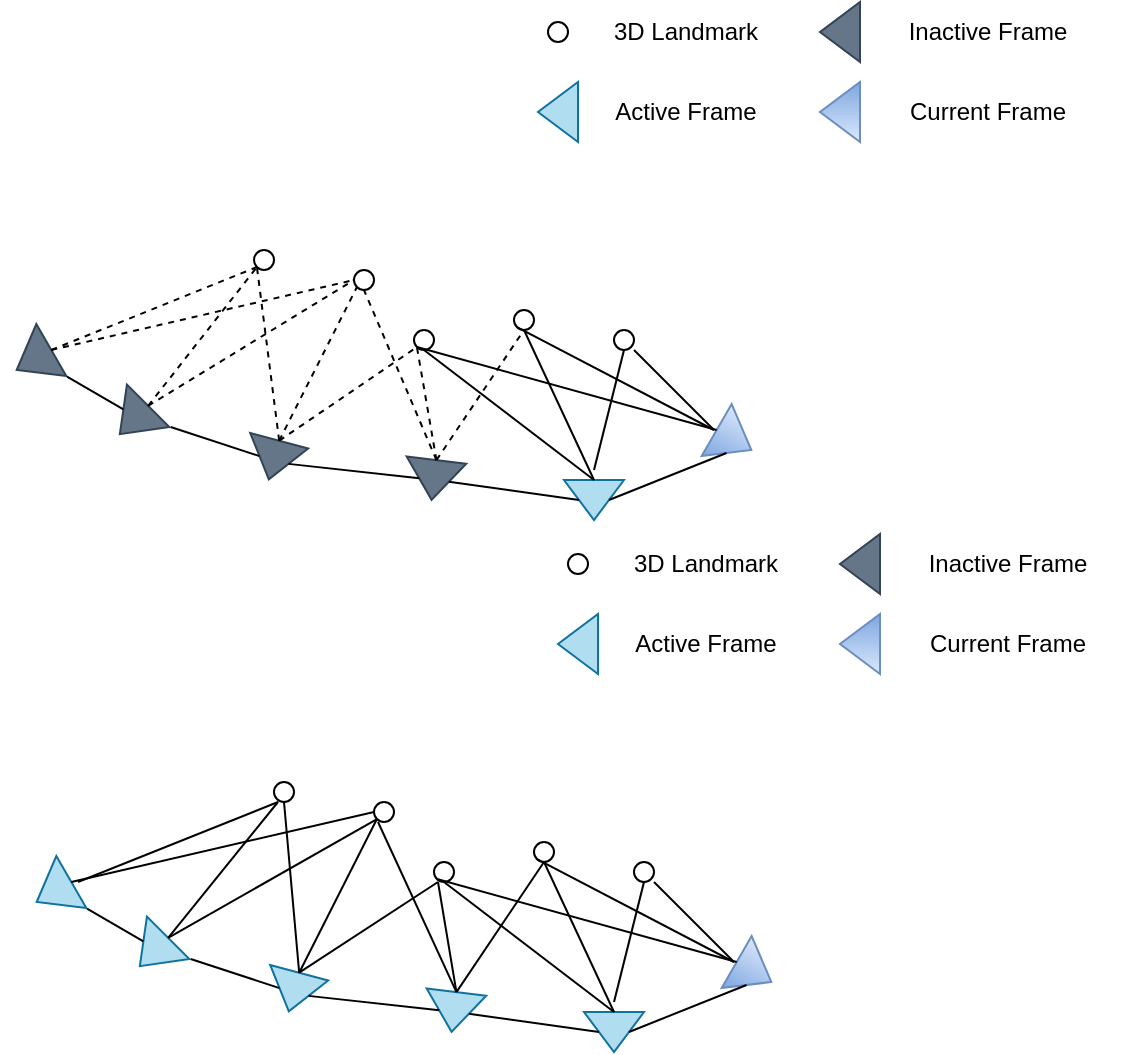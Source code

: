<mxfile version="13.7.7" type="github">
  <diagram id="SWDhKAzrlwYPIVpRB-Yo" name="Page-1">
    <mxGraphModel dx="870" dy="556" grid="1" gridSize="10" guides="1" tooltips="1" connect="1" arrows="1" fold="1" page="1" pageScale="1" pageWidth="1169" pageHeight="827" math="1" shadow="0">
      <root>
        <mxCell id="0" />
        <mxCell id="1" parent="0" />
        <mxCell id="oVsGZRukuudJggM7hN4J-1" value="" style="ellipse;whiteSpace=wrap;html=1;aspect=fixed;" vertex="1" parent="1">
          <mxGeometry x="318" y="234" width="10" height="10" as="geometry" />
        </mxCell>
        <mxCell id="oVsGZRukuudJggM7hN4J-3" value="" style="ellipse;whiteSpace=wrap;html=1;aspect=fixed;" vertex="1" parent="1">
          <mxGeometry x="368" y="244" width="10" height="10" as="geometry" />
        </mxCell>
        <mxCell id="oVsGZRukuudJggM7hN4J-5" value="" style="ellipse;whiteSpace=wrap;html=1;aspect=fixed;" vertex="1" parent="1">
          <mxGeometry x="448" y="264" width="10" height="10" as="geometry" />
        </mxCell>
        <mxCell id="oVsGZRukuudJggM7hN4J-6" value="" style="triangle;whiteSpace=wrap;html=1;rotation=-210;fillColor=#647687;strokeColor=#314354;fontColor=#ffffff;" vertex="1" parent="1">
          <mxGeometry x="198" y="274" width="20" height="30" as="geometry" />
        </mxCell>
        <mxCell id="oVsGZRukuudJggM7hN4J-8" value="" style="triangle;whiteSpace=wrap;html=1;rotation=135;fillColor=#647687;strokeColor=#314354;fontColor=#ffffff;" vertex="1" parent="1">
          <mxGeometry x="248" y="304" width="20" height="30" as="geometry" />
        </mxCell>
        <mxCell id="oVsGZRukuudJggM7hN4J-9" value="" style="triangle;whiteSpace=wrap;html=1;rotation=105;fillColor=#647687;strokeColor=#314354;fontColor=#ffffff;" vertex="1" parent="1">
          <mxGeometry x="318" y="324" width="20" height="30" as="geometry" />
        </mxCell>
        <mxCell id="oVsGZRukuudJggM7hN4J-10" value="" style="triangle;whiteSpace=wrap;html=1;rotation=97;fillColor=#647687;strokeColor=#314354;fontColor=#ffffff;" vertex="1" parent="1">
          <mxGeometry x="398" y="334" width="20" height="30" as="geometry" />
        </mxCell>
        <mxCell id="oVsGZRukuudJggM7hN4J-11" value="" style="triangle;whiteSpace=wrap;html=1;rotation=90;fillColor=#b1ddf0;strokeColor=#10739e;" vertex="1" parent="1">
          <mxGeometry x="478" y="344" width="20" height="30" as="geometry" />
        </mxCell>
        <mxCell id="oVsGZRukuudJggM7hN4J-12" value="" style="triangle;whiteSpace=wrap;html=1;rotation=30;gradientColor=#7ea6e0;fillColor=#dae8fc;strokeColor=#6c8ebf;" vertex="1" parent="1">
          <mxGeometry x="548" y="314" width="20" height="30" as="geometry" />
        </mxCell>
        <mxCell id="oVsGZRukuudJggM7hN4J-15" value="" style="ellipse;whiteSpace=wrap;html=1;aspect=fixed;" vertex="1" parent="1">
          <mxGeometry x="398" y="274" width="10" height="10" as="geometry" />
        </mxCell>
        <mxCell id="oVsGZRukuudJggM7hN4J-16" value="" style="ellipse;whiteSpace=wrap;html=1;aspect=fixed;" vertex="1" parent="1">
          <mxGeometry x="498" y="274" width="10" height="10" as="geometry" />
        </mxCell>
        <mxCell id="oVsGZRukuudJggM7hN4J-17" value="" style="endArrow=none;dashed=1;html=1;exitX=0;exitY=0.5;exitDx=0;exitDy=0;entryX=0;entryY=1;entryDx=0;entryDy=0;" edge="1" parent="1" source="oVsGZRukuudJggM7hN4J-6" target="oVsGZRukuudJggM7hN4J-1">
          <mxGeometry width="50" height="50" relative="1" as="geometry">
            <mxPoint x="288" y="314" as="sourcePoint" />
            <mxPoint x="338" y="264" as="targetPoint" />
          </mxGeometry>
        </mxCell>
        <mxCell id="oVsGZRukuudJggM7hN4J-18" value="" style="endArrow=none;dashed=1;html=1;exitX=0;exitY=0.5;exitDx=0;exitDy=0;entryX=0;entryY=0.5;entryDx=0;entryDy=0;" edge="1" parent="1" source="oVsGZRukuudJggM7hN4J-6" target="oVsGZRukuudJggM7hN4J-3">
          <mxGeometry width="50" height="50" relative="1" as="geometry">
            <mxPoint x="308" y="314" as="sourcePoint" />
            <mxPoint x="358" y="264" as="targetPoint" />
          </mxGeometry>
        </mxCell>
        <mxCell id="oVsGZRukuudJggM7hN4J-19" value="" style="endArrow=none;dashed=1;html=1;exitX=0;exitY=0.5;exitDx=0;exitDy=0;entryX=0;entryY=1;entryDx=0;entryDy=0;" edge="1" parent="1" source="oVsGZRukuudJggM7hN4J-8" target="oVsGZRukuudJggM7hN4J-1">
          <mxGeometry width="50" height="50" relative="1" as="geometry">
            <mxPoint x="308" y="314" as="sourcePoint" />
            <mxPoint x="358" y="264" as="targetPoint" />
          </mxGeometry>
        </mxCell>
        <mxCell id="oVsGZRukuudJggM7hN4J-20" value="" style="endArrow=none;dashed=1;html=1;exitX=0;exitY=0.5;exitDx=0;exitDy=0;entryX=0;entryY=0.5;entryDx=0;entryDy=0;" edge="1" parent="1" source="oVsGZRukuudJggM7hN4J-8" target="oVsGZRukuudJggM7hN4J-3">
          <mxGeometry width="50" height="50" relative="1" as="geometry">
            <mxPoint x="308" y="314" as="sourcePoint" />
            <mxPoint x="358" y="264" as="targetPoint" />
          </mxGeometry>
        </mxCell>
        <mxCell id="oVsGZRukuudJggM7hN4J-21" value="" style="endArrow=none;html=1;exitX=-0.006;exitY=-0.016;exitDx=0;exitDy=0;exitPerimeter=0;entryX=0.5;entryY=1;entryDx=0;entryDy=0;" edge="1" parent="1" source="oVsGZRukuudJggM7hN4J-6" target="oVsGZRukuudJggM7hN4J-8">
          <mxGeometry width="50" height="50" relative="1" as="geometry">
            <mxPoint x="308" y="314" as="sourcePoint" />
            <mxPoint x="358" y="264" as="targetPoint" />
          </mxGeometry>
        </mxCell>
        <mxCell id="oVsGZRukuudJggM7hN4J-22" value="" style="endArrow=none;html=1;exitX=-0.024;exitY=-0.015;exitDx=0;exitDy=0;exitPerimeter=0;entryX=0.5;entryY=1;entryDx=0;entryDy=0;" edge="1" parent="1" source="oVsGZRukuudJggM7hN4J-8" target="oVsGZRukuudJggM7hN4J-9">
          <mxGeometry width="50" height="50" relative="1" as="geometry">
            <mxPoint x="308" y="314" as="sourcePoint" />
            <mxPoint x="358" y="264" as="targetPoint" />
          </mxGeometry>
        </mxCell>
        <mxCell id="oVsGZRukuudJggM7hN4J-23" value="" style="endArrow=none;html=1;exitX=0.5;exitY=0;exitDx=0;exitDy=0;" edge="1" parent="1" source="oVsGZRukuudJggM7hN4J-9" target="oVsGZRukuudJggM7hN4J-10">
          <mxGeometry width="50" height="50" relative="1" as="geometry">
            <mxPoint x="308" y="314" as="sourcePoint" />
            <mxPoint x="358" y="264" as="targetPoint" />
          </mxGeometry>
        </mxCell>
        <mxCell id="oVsGZRukuudJggM7hN4J-24" value="" style="endArrow=none;html=1;exitX=0.5;exitY=0;exitDx=0;exitDy=0;entryX=0.5;entryY=1;entryDx=0;entryDy=0;" edge="1" parent="1" source="oVsGZRukuudJggM7hN4J-10" target="oVsGZRukuudJggM7hN4J-11">
          <mxGeometry width="50" height="50" relative="1" as="geometry">
            <mxPoint x="308" y="314" as="sourcePoint" />
            <mxPoint x="468" y="359" as="targetPoint" />
          </mxGeometry>
        </mxCell>
        <mxCell id="oVsGZRukuudJggM7hN4J-25" value="" style="endArrow=none;html=1;exitX=0.5;exitY=0;exitDx=0;exitDy=0;entryX=0.5;entryY=1;entryDx=0;entryDy=0;" edge="1" parent="1" source="oVsGZRukuudJggM7hN4J-11" target="oVsGZRukuudJggM7hN4J-12">
          <mxGeometry width="50" height="50" relative="1" as="geometry">
            <mxPoint x="538" y="324" as="sourcePoint" />
            <mxPoint x="588" y="274" as="targetPoint" />
          </mxGeometry>
        </mxCell>
        <mxCell id="oVsGZRukuudJggM7hN4J-30" value="" style="endArrow=none;dashed=1;html=1;exitX=0;exitY=0.5;exitDx=0;exitDy=0;entryX=0;entryY=1;entryDx=0;entryDy=0;" edge="1" parent="1" source="oVsGZRukuudJggM7hN4J-9" target="oVsGZRukuudJggM7hN4J-1">
          <mxGeometry width="50" height="50" relative="1" as="geometry">
            <mxPoint x="368" y="344" as="sourcePoint" />
            <mxPoint x="418" y="294" as="targetPoint" />
          </mxGeometry>
        </mxCell>
        <mxCell id="oVsGZRukuudJggM7hN4J-31" value="" style="endArrow=none;dashed=1;html=1;exitX=0;exitY=0.5;exitDx=0;exitDy=0;entryX=0;entryY=1;entryDx=0;entryDy=0;" edge="1" parent="1" source="oVsGZRukuudJggM7hN4J-9" target="oVsGZRukuudJggM7hN4J-3">
          <mxGeometry width="50" height="50" relative="1" as="geometry">
            <mxPoint x="368" y="344" as="sourcePoint" />
            <mxPoint x="418" y="294" as="targetPoint" />
          </mxGeometry>
        </mxCell>
        <mxCell id="oVsGZRukuudJggM7hN4J-32" value="" style="endArrow=none;dashed=1;html=1;exitX=0;exitY=0.5;exitDx=0;exitDy=0;entryX=0;entryY=1;entryDx=0;entryDy=0;" edge="1" parent="1" source="oVsGZRukuudJggM7hN4J-9" target="oVsGZRukuudJggM7hN4J-15">
          <mxGeometry width="50" height="50" relative="1" as="geometry">
            <mxPoint x="368" y="344" as="sourcePoint" />
            <mxPoint x="418" y="294" as="targetPoint" />
          </mxGeometry>
        </mxCell>
        <mxCell id="oVsGZRukuudJggM7hN4J-34" value="" style="endArrow=none;dashed=1;html=1;exitX=0;exitY=0.5;exitDx=0;exitDy=0;entryX=0.5;entryY=1;entryDx=0;entryDy=0;" edge="1" parent="1" source="oVsGZRukuudJggM7hN4J-10" target="oVsGZRukuudJggM7hN4J-3">
          <mxGeometry width="50" height="50" relative="1" as="geometry">
            <mxPoint x="418" y="344" as="sourcePoint" />
            <mxPoint x="468" y="294" as="targetPoint" />
          </mxGeometry>
        </mxCell>
        <mxCell id="oVsGZRukuudJggM7hN4J-35" value="" style="endArrow=none;dashed=1;html=1;exitX=0;exitY=0.5;exitDx=0;exitDy=0;entryX=0;entryY=1;entryDx=0;entryDy=0;" edge="1" parent="1" source="oVsGZRukuudJggM7hN4J-10" target="oVsGZRukuudJggM7hN4J-15">
          <mxGeometry width="50" height="50" relative="1" as="geometry">
            <mxPoint x="418" y="344" as="sourcePoint" />
            <mxPoint x="468" y="294" as="targetPoint" />
          </mxGeometry>
        </mxCell>
        <mxCell id="oVsGZRukuudJggM7hN4J-36" value="" style="endArrow=none;dashed=1;html=1;exitX=0;exitY=0.5;exitDx=0;exitDy=0;entryX=0.5;entryY=1;entryDx=0;entryDy=0;" edge="1" parent="1" source="oVsGZRukuudJggM7hN4J-10" target="oVsGZRukuudJggM7hN4J-5">
          <mxGeometry width="50" height="50" relative="1" as="geometry">
            <mxPoint x="418" y="344" as="sourcePoint" />
            <mxPoint x="468" y="294" as="targetPoint" />
          </mxGeometry>
        </mxCell>
        <mxCell id="oVsGZRukuudJggM7hN4J-37" value="" style="endArrow=none;html=1;exitX=0;exitY=0.5;exitDx=0;exitDy=0;entryX=0.5;entryY=1;entryDx=0;entryDy=0;" edge="1" parent="1" source="oVsGZRukuudJggM7hN4J-11" target="oVsGZRukuudJggM7hN4J-15">
          <mxGeometry width="50" height="50" relative="1" as="geometry">
            <mxPoint x="418" y="344" as="sourcePoint" />
            <mxPoint x="468" y="294" as="targetPoint" />
          </mxGeometry>
        </mxCell>
        <mxCell id="oVsGZRukuudJggM7hN4J-38" value="" style="endArrow=none;html=1;entryX=0.5;entryY=1;entryDx=0;entryDy=0;exitX=0;exitY=0.5;exitDx=0;exitDy=0;" edge="1" parent="1" source="oVsGZRukuudJggM7hN4J-11" target="oVsGZRukuudJggM7hN4J-5">
          <mxGeometry width="50" height="50" relative="1" as="geometry">
            <mxPoint x="488" y="344" as="sourcePoint" />
            <mxPoint x="468" y="294" as="targetPoint" />
          </mxGeometry>
        </mxCell>
        <mxCell id="oVsGZRukuudJggM7hN4J-40" value="" style="endArrow=none;html=1;entryX=0.5;entryY=1;entryDx=0;entryDy=0;" edge="1" parent="1" target="oVsGZRukuudJggM7hN4J-16">
          <mxGeometry width="50" height="50" relative="1" as="geometry">
            <mxPoint x="488" y="344" as="sourcePoint" />
            <mxPoint x="468" y="294" as="targetPoint" />
          </mxGeometry>
        </mxCell>
        <mxCell id="oVsGZRukuudJggM7hN4J-41" value="" style="endArrow=none;html=1;" edge="1" parent="1">
          <mxGeometry width="50" height="50" relative="1" as="geometry">
            <mxPoint x="548" y="324" as="sourcePoint" />
            <mxPoint x="508" y="284" as="targetPoint" />
          </mxGeometry>
        </mxCell>
        <mxCell id="oVsGZRukuudJggM7hN4J-42" value="" style="endArrow=none;html=1;entryX=0;entryY=1;entryDx=0;entryDy=0;" edge="1" parent="1" target="oVsGZRukuudJggM7hN4J-5">
          <mxGeometry width="50" height="50" relative="1" as="geometry">
            <mxPoint x="548" y="324" as="sourcePoint" />
            <mxPoint x="458" y="274" as="targetPoint" />
          </mxGeometry>
        </mxCell>
        <mxCell id="oVsGZRukuudJggM7hN4J-43" value="" style="endArrow=none;html=1;exitX=0;exitY=0.5;exitDx=0;exitDy=0;entryX=0;entryY=1;entryDx=0;entryDy=0;" edge="1" parent="1" source="oVsGZRukuudJggM7hN4J-12" target="oVsGZRukuudJggM7hN4J-15">
          <mxGeometry width="50" height="50" relative="1" as="geometry">
            <mxPoint x="418" y="344" as="sourcePoint" />
            <mxPoint x="408" y="284" as="targetPoint" />
          </mxGeometry>
        </mxCell>
        <mxCell id="oVsGZRukuudJggM7hN4J-44" value="" style="ellipse;whiteSpace=wrap;html=1;aspect=fixed;" vertex="1" parent="1">
          <mxGeometry x="465" y="120" width="10" height="10" as="geometry" />
        </mxCell>
        <mxCell id="oVsGZRukuudJggM7hN4J-45" value="" style="triangle;whiteSpace=wrap;html=1;rotation=-180;fillColor=#b1ddf0;strokeColor=#10739e;" vertex="1" parent="1">
          <mxGeometry x="460" y="150" width="20" height="30" as="geometry" />
        </mxCell>
        <mxCell id="oVsGZRukuudJggM7hN4J-46" value="" style="triangle;whiteSpace=wrap;html=1;rotation=-180;fillColor=#647687;strokeColor=#314354;fontColor=#ffffff;" vertex="1" parent="1">
          <mxGeometry x="601" y="110" width="20" height="30" as="geometry" />
        </mxCell>
        <mxCell id="oVsGZRukuudJggM7hN4J-47" value="" style="triangle;whiteSpace=wrap;html=1;rotation=-180;fillColor=#dae8fc;strokeColor=#6c8ebf;gradientColor=#7ea6e0;" vertex="1" parent="1">
          <mxGeometry x="601" y="150" width="20" height="30" as="geometry" />
        </mxCell>
        <mxCell id="oVsGZRukuudJggM7hN4J-48" value="3D Landmark" style="text;html=1;strokeColor=none;fillColor=none;align=center;verticalAlign=middle;whiteSpace=wrap;rounded=0;" vertex="1" parent="1">
          <mxGeometry x="483" y="115" width="102" height="20" as="geometry" />
        </mxCell>
        <mxCell id="oVsGZRukuudJggM7hN4J-49" value="Active Frame" style="text;html=1;strokeColor=none;fillColor=none;align=center;verticalAlign=middle;whiteSpace=wrap;rounded=0;" vertex="1" parent="1">
          <mxGeometry x="483" y="155" width="102" height="20" as="geometry" />
        </mxCell>
        <mxCell id="oVsGZRukuudJggM7hN4J-50" value="Current Frame" style="text;html=1;strokeColor=none;fillColor=none;align=center;verticalAlign=middle;whiteSpace=wrap;rounded=0;" vertex="1" parent="1">
          <mxGeometry x="625" y="155" width="120" height="20" as="geometry" />
        </mxCell>
        <mxCell id="oVsGZRukuudJggM7hN4J-51" value="Inactive Frame" style="text;html=1;strokeColor=none;fillColor=none;align=center;verticalAlign=middle;whiteSpace=wrap;rounded=0;" vertex="1" parent="1">
          <mxGeometry x="625" y="115" width="120" height="20" as="geometry" />
        </mxCell>
        <mxCell id="oVsGZRukuudJggM7hN4J-52" value="" style="ellipse;whiteSpace=wrap;html=1;aspect=fixed;" vertex="1" parent="1">
          <mxGeometry x="328" y="500" width="10" height="10" as="geometry" />
        </mxCell>
        <mxCell id="oVsGZRukuudJggM7hN4J-53" value="" style="ellipse;whiteSpace=wrap;html=1;aspect=fixed;" vertex="1" parent="1">
          <mxGeometry x="378" y="510" width="10" height="10" as="geometry" />
        </mxCell>
        <mxCell id="oVsGZRukuudJggM7hN4J-54" value="" style="ellipse;whiteSpace=wrap;html=1;aspect=fixed;" vertex="1" parent="1">
          <mxGeometry x="458" y="530" width="10" height="10" as="geometry" />
        </mxCell>
        <mxCell id="oVsGZRukuudJggM7hN4J-55" value="" style="triangle;whiteSpace=wrap;html=1;rotation=-210;fillColor=#b1ddf0;strokeColor=#10739e;" vertex="1" parent="1">
          <mxGeometry x="208" y="540" width="20" height="30" as="geometry" />
        </mxCell>
        <mxCell id="oVsGZRukuudJggM7hN4J-56" value="" style="triangle;whiteSpace=wrap;html=1;rotation=135;fillColor=#b1ddf0;strokeColor=#10739e;" vertex="1" parent="1">
          <mxGeometry x="258" y="570" width="20" height="30" as="geometry" />
        </mxCell>
        <mxCell id="oVsGZRukuudJggM7hN4J-57" value="" style="triangle;whiteSpace=wrap;html=1;rotation=105;fillColor=#b1ddf0;strokeColor=#10739e;" vertex="1" parent="1">
          <mxGeometry x="328" y="590" width="20" height="30" as="geometry" />
        </mxCell>
        <mxCell id="oVsGZRukuudJggM7hN4J-58" value="" style="triangle;whiteSpace=wrap;html=1;rotation=97;fillColor=#b1ddf0;strokeColor=#10739e;" vertex="1" parent="1">
          <mxGeometry x="408" y="600" width="20" height="30" as="geometry" />
        </mxCell>
        <mxCell id="oVsGZRukuudJggM7hN4J-59" value="" style="triangle;whiteSpace=wrap;html=1;rotation=90;fillColor=#b1ddf0;strokeColor=#10739e;" vertex="1" parent="1">
          <mxGeometry x="488" y="610" width="20" height="30" as="geometry" />
        </mxCell>
        <mxCell id="oVsGZRukuudJggM7hN4J-60" value="" style="triangle;whiteSpace=wrap;html=1;rotation=30;gradientColor=#7ea6e0;fillColor=#dae8fc;strokeColor=#6c8ebf;" vertex="1" parent="1">
          <mxGeometry x="558" y="580" width="20" height="30" as="geometry" />
        </mxCell>
        <mxCell id="oVsGZRukuudJggM7hN4J-61" value="" style="ellipse;whiteSpace=wrap;html=1;aspect=fixed;" vertex="1" parent="1">
          <mxGeometry x="408" y="540" width="10" height="10" as="geometry" />
        </mxCell>
        <mxCell id="oVsGZRukuudJggM7hN4J-62" value="" style="ellipse;whiteSpace=wrap;html=1;aspect=fixed;" vertex="1" parent="1">
          <mxGeometry x="508" y="540" width="10" height="10" as="geometry" />
        </mxCell>
        <mxCell id="oVsGZRukuudJggM7hN4J-67" value="" style="endArrow=none;html=1;exitX=-0.006;exitY=-0.016;exitDx=0;exitDy=0;exitPerimeter=0;entryX=0.5;entryY=1;entryDx=0;entryDy=0;" edge="1" parent="1" source="oVsGZRukuudJggM7hN4J-55" target="oVsGZRukuudJggM7hN4J-56">
          <mxGeometry width="50" height="50" relative="1" as="geometry">
            <mxPoint x="318" y="580" as="sourcePoint" />
            <mxPoint x="368" y="530" as="targetPoint" />
          </mxGeometry>
        </mxCell>
        <mxCell id="oVsGZRukuudJggM7hN4J-68" value="" style="endArrow=none;html=1;exitX=-0.024;exitY=-0.015;exitDx=0;exitDy=0;exitPerimeter=0;entryX=0.5;entryY=1;entryDx=0;entryDy=0;" edge="1" parent="1" source="oVsGZRukuudJggM7hN4J-56" target="oVsGZRukuudJggM7hN4J-57">
          <mxGeometry width="50" height="50" relative="1" as="geometry">
            <mxPoint x="318" y="580" as="sourcePoint" />
            <mxPoint x="368" y="530" as="targetPoint" />
          </mxGeometry>
        </mxCell>
        <mxCell id="oVsGZRukuudJggM7hN4J-69" value="" style="endArrow=none;html=1;exitX=0.5;exitY=0;exitDx=0;exitDy=0;" edge="1" parent="1" source="oVsGZRukuudJggM7hN4J-57" target="oVsGZRukuudJggM7hN4J-58">
          <mxGeometry width="50" height="50" relative="1" as="geometry">
            <mxPoint x="318" y="580" as="sourcePoint" />
            <mxPoint x="368" y="530" as="targetPoint" />
          </mxGeometry>
        </mxCell>
        <mxCell id="oVsGZRukuudJggM7hN4J-70" value="" style="endArrow=none;html=1;exitX=0.5;exitY=0;exitDx=0;exitDy=0;entryX=0.5;entryY=1;entryDx=0;entryDy=0;" edge="1" parent="1" source="oVsGZRukuudJggM7hN4J-58" target="oVsGZRukuudJggM7hN4J-59">
          <mxGeometry width="50" height="50" relative="1" as="geometry">
            <mxPoint x="318" y="580" as="sourcePoint" />
            <mxPoint x="478" y="625" as="targetPoint" />
          </mxGeometry>
        </mxCell>
        <mxCell id="oVsGZRukuudJggM7hN4J-71" value="" style="endArrow=none;html=1;exitX=0.5;exitY=0;exitDx=0;exitDy=0;entryX=0.5;entryY=1;entryDx=0;entryDy=0;" edge="1" parent="1" source="oVsGZRukuudJggM7hN4J-59" target="oVsGZRukuudJggM7hN4J-60">
          <mxGeometry width="50" height="50" relative="1" as="geometry">
            <mxPoint x="548" y="590" as="sourcePoint" />
            <mxPoint x="598" y="540" as="targetPoint" />
          </mxGeometry>
        </mxCell>
        <mxCell id="oVsGZRukuudJggM7hN4J-78" value="" style="endArrow=none;html=1;exitX=0;exitY=0.5;exitDx=0;exitDy=0;entryX=0.5;entryY=1;entryDx=0;entryDy=0;" edge="1" parent="1" source="oVsGZRukuudJggM7hN4J-59" target="oVsGZRukuudJggM7hN4J-61">
          <mxGeometry width="50" height="50" relative="1" as="geometry">
            <mxPoint x="428" y="610" as="sourcePoint" />
            <mxPoint x="478" y="560" as="targetPoint" />
          </mxGeometry>
        </mxCell>
        <mxCell id="oVsGZRukuudJggM7hN4J-79" value="" style="endArrow=none;html=1;entryX=0.5;entryY=1;entryDx=0;entryDy=0;exitX=0;exitY=0.5;exitDx=0;exitDy=0;" edge="1" parent="1" source="oVsGZRukuudJggM7hN4J-59" target="oVsGZRukuudJggM7hN4J-54">
          <mxGeometry width="50" height="50" relative="1" as="geometry">
            <mxPoint x="498" y="610" as="sourcePoint" />
            <mxPoint x="478" y="560" as="targetPoint" />
          </mxGeometry>
        </mxCell>
        <mxCell id="oVsGZRukuudJggM7hN4J-80" value="" style="endArrow=none;html=1;entryX=0.5;entryY=1;entryDx=0;entryDy=0;" edge="1" parent="1" target="oVsGZRukuudJggM7hN4J-62">
          <mxGeometry width="50" height="50" relative="1" as="geometry">
            <mxPoint x="498" y="610.0" as="sourcePoint" />
            <mxPoint x="478" y="560" as="targetPoint" />
          </mxGeometry>
        </mxCell>
        <mxCell id="oVsGZRukuudJggM7hN4J-81" value="" style="endArrow=none;html=1;" edge="1" parent="1">
          <mxGeometry width="50" height="50" relative="1" as="geometry">
            <mxPoint x="558" y="590.0" as="sourcePoint" />
            <mxPoint x="518" y="550" as="targetPoint" />
          </mxGeometry>
        </mxCell>
        <mxCell id="oVsGZRukuudJggM7hN4J-82" value="" style="endArrow=none;html=1;entryX=0;entryY=1;entryDx=0;entryDy=0;" edge="1" parent="1" target="oVsGZRukuudJggM7hN4J-54">
          <mxGeometry width="50" height="50" relative="1" as="geometry">
            <mxPoint x="558" y="590.0" as="sourcePoint" />
            <mxPoint x="468" y="540" as="targetPoint" />
          </mxGeometry>
        </mxCell>
        <mxCell id="oVsGZRukuudJggM7hN4J-83" value="" style="endArrow=none;html=1;exitX=0;exitY=0.5;exitDx=0;exitDy=0;entryX=0;entryY=1;entryDx=0;entryDy=0;" edge="1" parent="1" source="oVsGZRukuudJggM7hN4J-60" target="oVsGZRukuudJggM7hN4J-61">
          <mxGeometry width="50" height="50" relative="1" as="geometry">
            <mxPoint x="428" y="610" as="sourcePoint" />
            <mxPoint x="418" y="550" as="targetPoint" />
          </mxGeometry>
        </mxCell>
        <mxCell id="oVsGZRukuudJggM7hN4J-84" value="" style="ellipse;whiteSpace=wrap;html=1;aspect=fixed;" vertex="1" parent="1">
          <mxGeometry x="475" y="386" width="10" height="10" as="geometry" />
        </mxCell>
        <mxCell id="oVsGZRukuudJggM7hN4J-85" value="" style="triangle;whiteSpace=wrap;html=1;rotation=-180;fillColor=#b1ddf0;strokeColor=#10739e;" vertex="1" parent="1">
          <mxGeometry x="470" y="416" width="20" height="30" as="geometry" />
        </mxCell>
        <mxCell id="oVsGZRukuudJggM7hN4J-86" value="" style="triangle;whiteSpace=wrap;html=1;rotation=-180;fillColor=#647687;strokeColor=#314354;fontColor=#ffffff;" vertex="1" parent="1">
          <mxGeometry x="611" y="376" width="20" height="30" as="geometry" />
        </mxCell>
        <mxCell id="oVsGZRukuudJggM7hN4J-87" value="" style="triangle;whiteSpace=wrap;html=1;rotation=-180;fillColor=#dae8fc;strokeColor=#6c8ebf;gradientColor=#7ea6e0;" vertex="1" parent="1">
          <mxGeometry x="611" y="416" width="20" height="30" as="geometry" />
        </mxCell>
        <mxCell id="oVsGZRukuudJggM7hN4J-88" value="3D Landmark" style="text;html=1;strokeColor=none;fillColor=none;align=center;verticalAlign=middle;whiteSpace=wrap;rounded=0;" vertex="1" parent="1">
          <mxGeometry x="493" y="381" width="102" height="20" as="geometry" />
        </mxCell>
        <mxCell id="oVsGZRukuudJggM7hN4J-89" value="Active Frame" style="text;html=1;strokeColor=none;fillColor=none;align=center;verticalAlign=middle;whiteSpace=wrap;rounded=0;" vertex="1" parent="1">
          <mxGeometry x="493" y="421" width="102" height="20" as="geometry" />
        </mxCell>
        <mxCell id="oVsGZRukuudJggM7hN4J-90" value="Current Frame" style="text;html=1;strokeColor=none;fillColor=none;align=center;verticalAlign=middle;whiteSpace=wrap;rounded=0;" vertex="1" parent="1">
          <mxGeometry x="635" y="421" width="120" height="20" as="geometry" />
        </mxCell>
        <mxCell id="oVsGZRukuudJggM7hN4J-91" value="Inactive Frame" style="text;html=1;strokeColor=none;fillColor=none;align=center;verticalAlign=middle;whiteSpace=wrap;rounded=0;" vertex="1" parent="1">
          <mxGeometry x="635" y="381" width="120" height="20" as="geometry" />
        </mxCell>
        <mxCell id="oVsGZRukuudJggM7hN4J-92" value="" style="endArrow=none;html=1;exitX=0;exitY=0.5;exitDx=0;exitDy=0;" edge="1" parent="1" source="oVsGZRukuudJggM7hN4J-56">
          <mxGeometry width="50" height="50" relative="1" as="geometry">
            <mxPoint x="450" y="470" as="sourcePoint" />
            <mxPoint x="330" y="510" as="targetPoint" />
          </mxGeometry>
        </mxCell>
        <mxCell id="oVsGZRukuudJggM7hN4J-94" value="" style="endArrow=none;html=1;" edge="1" parent="1">
          <mxGeometry width="50" height="50" relative="1" as="geometry">
            <mxPoint x="230" y="550" as="sourcePoint" />
            <mxPoint x="330" y="510" as="targetPoint" />
          </mxGeometry>
        </mxCell>
        <mxCell id="oVsGZRukuudJggM7hN4J-95" value="" style="endArrow=none;html=1;exitX=0;exitY=0.5;exitDx=0;exitDy=0;entryX=0;entryY=0.5;entryDx=0;entryDy=0;" edge="1" parent="1" source="oVsGZRukuudJggM7hN4J-55" target="oVsGZRukuudJggM7hN4J-53">
          <mxGeometry width="50" height="50" relative="1" as="geometry">
            <mxPoint x="450" y="470" as="sourcePoint" />
            <mxPoint x="380" y="520" as="targetPoint" />
          </mxGeometry>
        </mxCell>
        <mxCell id="oVsGZRukuudJggM7hN4J-96" value="" style="endArrow=none;html=1;exitX=0;exitY=0.5;exitDx=0;exitDy=0;entryX=0;entryY=1;entryDx=0;entryDy=0;" edge="1" parent="1" source="oVsGZRukuudJggM7hN4J-56" target="oVsGZRukuudJggM7hN4J-53">
          <mxGeometry width="50" height="50" relative="1" as="geometry">
            <mxPoint x="450" y="470" as="sourcePoint" />
            <mxPoint x="500" y="420" as="targetPoint" />
          </mxGeometry>
        </mxCell>
        <mxCell id="oVsGZRukuudJggM7hN4J-97" value="" style="endArrow=none;html=1;exitX=0;exitY=0.5;exitDx=0;exitDy=0;entryX=0.5;entryY=1;entryDx=0;entryDy=0;" edge="1" parent="1" source="oVsGZRukuudJggM7hN4J-57" target="oVsGZRukuudJggM7hN4J-52">
          <mxGeometry width="50" height="50" relative="1" as="geometry">
            <mxPoint x="450" y="470" as="sourcePoint" />
            <mxPoint x="500" y="420" as="targetPoint" />
          </mxGeometry>
        </mxCell>
        <mxCell id="oVsGZRukuudJggM7hN4J-98" value="" style="endArrow=none;html=1;exitX=0;exitY=0.5;exitDx=0;exitDy=0;entryX=0;entryY=1;entryDx=0;entryDy=0;" edge="1" parent="1" source="oVsGZRukuudJggM7hN4J-57" target="oVsGZRukuudJggM7hN4J-53">
          <mxGeometry width="50" height="50" relative="1" as="geometry">
            <mxPoint x="450" y="470" as="sourcePoint" />
            <mxPoint x="500" y="420" as="targetPoint" />
          </mxGeometry>
        </mxCell>
        <mxCell id="oVsGZRukuudJggM7hN4J-99" value="" style="endArrow=none;html=1;exitX=0;exitY=0.5;exitDx=0;exitDy=0;" edge="1" parent="1" source="oVsGZRukuudJggM7hN4J-57">
          <mxGeometry width="50" height="50" relative="1" as="geometry">
            <mxPoint x="340" y="590" as="sourcePoint" />
            <mxPoint x="410" y="550" as="targetPoint" />
          </mxGeometry>
        </mxCell>
        <mxCell id="oVsGZRukuudJggM7hN4J-100" value="" style="endArrow=none;html=1;entryX=0;entryY=0.5;entryDx=0;entryDy=0;" edge="1" parent="1" target="oVsGZRukuudJggM7hN4J-58">
          <mxGeometry width="50" height="50" relative="1" as="geometry">
            <mxPoint x="380" y="520" as="sourcePoint" />
            <mxPoint x="500" y="420" as="targetPoint" />
          </mxGeometry>
        </mxCell>
        <mxCell id="oVsGZRukuudJggM7hN4J-101" value="" style="endArrow=none;html=1;exitX=0;exitY=0.5;exitDx=0;exitDy=0;" edge="1" parent="1" source="oVsGZRukuudJggM7hN4J-58">
          <mxGeometry width="50" height="50" relative="1" as="geometry">
            <mxPoint x="450" y="470" as="sourcePoint" />
            <mxPoint x="410" y="550" as="targetPoint" />
          </mxGeometry>
        </mxCell>
        <mxCell id="oVsGZRukuudJggM7hN4J-102" value="" style="endArrow=none;html=1;exitX=0;exitY=0.5;exitDx=0;exitDy=0;entryX=0.5;entryY=1;entryDx=0;entryDy=0;" edge="1" parent="1" source="oVsGZRukuudJggM7hN4J-58" target="oVsGZRukuudJggM7hN4J-54">
          <mxGeometry width="50" height="50" relative="1" as="geometry">
            <mxPoint x="450" y="470" as="sourcePoint" />
            <mxPoint x="500" y="420" as="targetPoint" />
          </mxGeometry>
        </mxCell>
      </root>
    </mxGraphModel>
  </diagram>
</mxfile>
